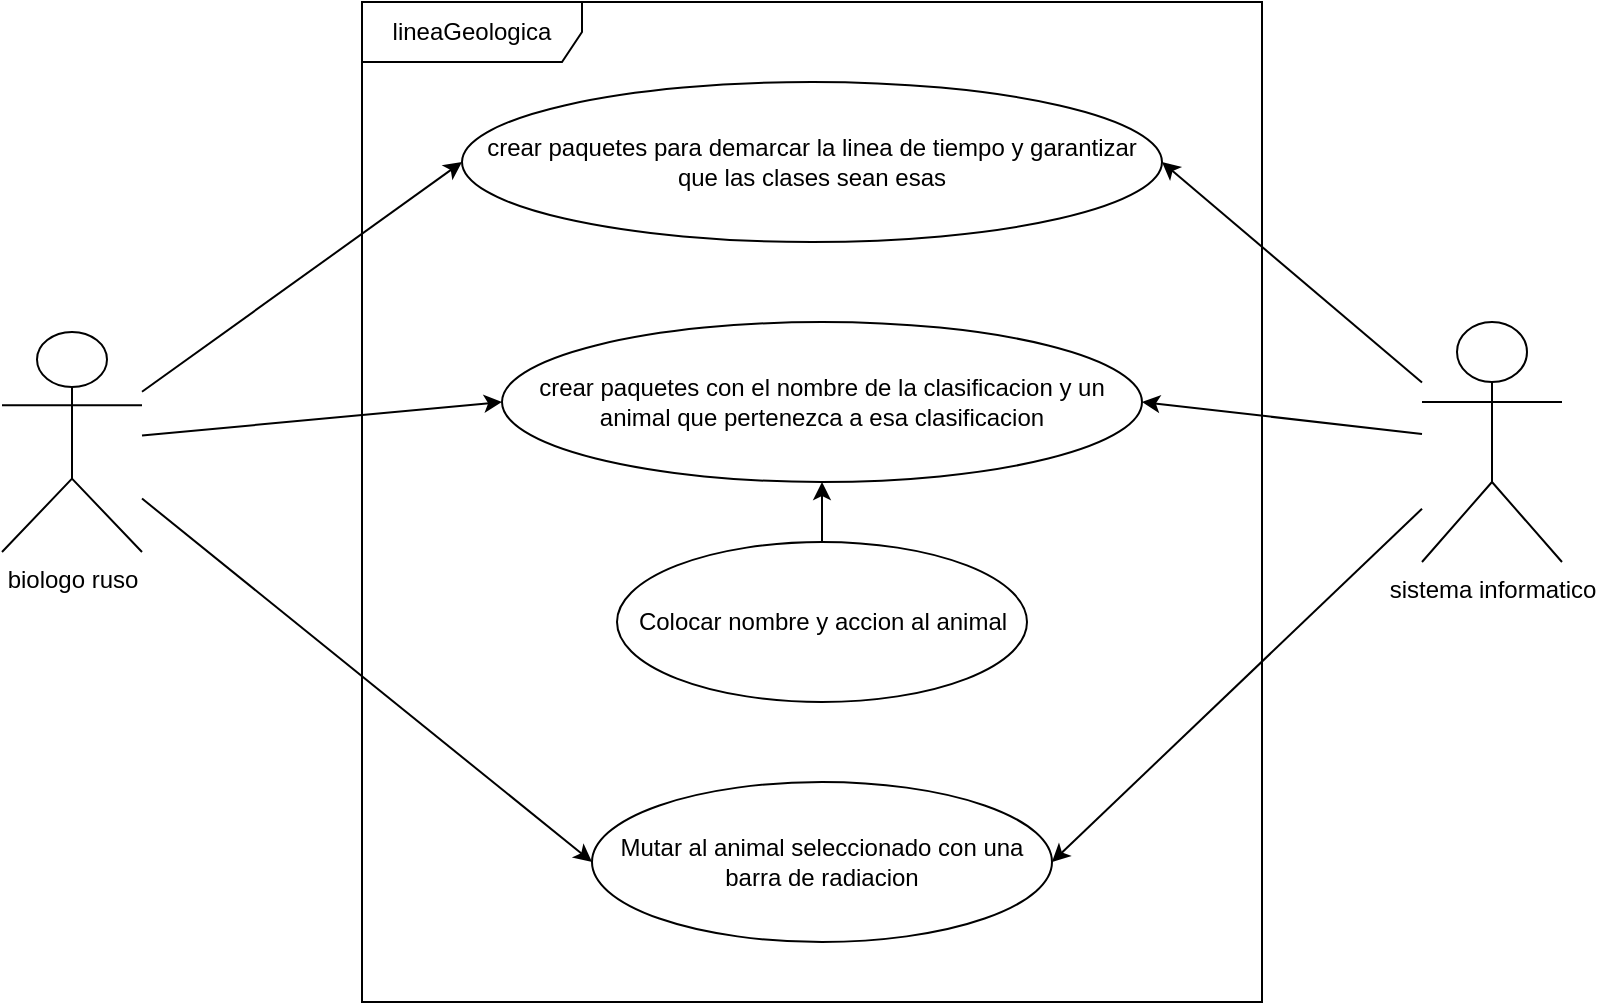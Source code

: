 <mxfile>
    <diagram id="jehW5s9y3-4yKvcjsfvI" name="Página-1">
        <mxGraphModel dx="1072" dy="563" grid="1" gridSize="10" guides="1" tooltips="1" connect="1" arrows="1" fold="1" page="1" pageScale="1" pageWidth="827" pageHeight="1169" math="0" shadow="0">
            <root>
                <mxCell id="0"/>
                <mxCell id="1" parent="0"/>
                <mxCell id="2" style="edgeStyle=none;html=1;entryX=0;entryY=0.5;entryDx=0;entryDy=0;" edge="1" parent="1" source="5" target="10">
                    <mxGeometry relative="1" as="geometry"/>
                </mxCell>
                <mxCell id="3" style="edgeStyle=none;html=1;entryX=0;entryY=0.5;entryDx=0;entryDy=0;" edge="1" parent="1" source="5" target="11">
                    <mxGeometry relative="1" as="geometry"/>
                </mxCell>
                <mxCell id="4" style="edgeStyle=none;html=1;entryX=0;entryY=0.5;entryDx=0;entryDy=0;" edge="1" parent="1" source="5" target="12">
                    <mxGeometry relative="1" as="geometry"/>
                </mxCell>
                <mxCell id="5" value="biologo ruso" style="shape=umlActor;verticalLabelPosition=bottom;verticalAlign=top;html=1;" vertex="1" parent="1">
                    <mxGeometry x="10" y="215" width="70" height="110" as="geometry"/>
                </mxCell>
                <mxCell id="6" style="edgeStyle=none;html=1;entryX=1;entryY=0.5;entryDx=0;entryDy=0;" edge="1" parent="1" source="9" target="10">
                    <mxGeometry relative="1" as="geometry"/>
                </mxCell>
                <mxCell id="7" style="edgeStyle=none;html=1;entryX=1;entryY=0.5;entryDx=0;entryDy=0;" edge="1" parent="1" source="9" target="11">
                    <mxGeometry relative="1" as="geometry"/>
                </mxCell>
                <mxCell id="8" style="edgeStyle=none;html=1;entryX=1;entryY=0.5;entryDx=0;entryDy=0;" edge="1" parent="1" source="9" target="12">
                    <mxGeometry relative="1" as="geometry"/>
                </mxCell>
                <mxCell id="9" value="sistema informatico" style="shape=umlActor;verticalLabelPosition=bottom;verticalAlign=top;html=1;" vertex="1" parent="1">
                    <mxGeometry x="720" y="210" width="70" height="120" as="geometry"/>
                </mxCell>
                <mxCell id="10" value="crear paquetes para demarcar la linea de tiempo y garantizar que las clases sean esas" style="ellipse;whiteSpace=wrap;html=1;" vertex="1" parent="1">
                    <mxGeometry x="240" y="90" width="350" height="80" as="geometry"/>
                </mxCell>
                <mxCell id="11" value="crear paquetes con el nombre de la clasificacion y un animal que pertenezca a esa clasificacion" style="ellipse;whiteSpace=wrap;html=1;" vertex="1" parent="1">
                    <mxGeometry x="260" y="210" width="320" height="80" as="geometry"/>
                </mxCell>
                <mxCell id="12" value="Mutar al animal seleccionado con una barra de radiacion" style="ellipse;whiteSpace=wrap;html=1;" vertex="1" parent="1">
                    <mxGeometry x="305" y="440" width="230" height="80" as="geometry"/>
                </mxCell>
                <mxCell id="13" value="lineaGeologica" style="shape=umlFrame;whiteSpace=wrap;html=1;width=110;height=30;" vertex="1" parent="1">
                    <mxGeometry x="190" y="50" width="450" height="500" as="geometry"/>
                </mxCell>
                <mxCell id="27" style="edgeStyle=none;html=1;entryX=0.5;entryY=1;entryDx=0;entryDy=0;" edge="1" parent="1" source="26" target="11">
                    <mxGeometry relative="1" as="geometry"/>
                </mxCell>
                <mxCell id="26" value="Colocar nombre y accion al animal" style="ellipse;whiteSpace=wrap;html=1;" vertex="1" parent="1">
                    <mxGeometry x="317.5" y="320" width="205" height="80" as="geometry"/>
                </mxCell>
            </root>
        </mxGraphModel>
    </diagram>
</mxfile>